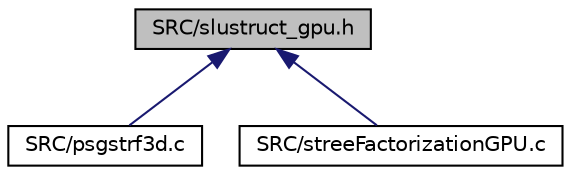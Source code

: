 digraph "SRC/slustruct_gpu.h"
{
 // LATEX_PDF_SIZE
  edge [fontname="Helvetica",fontsize="10",labelfontname="Helvetica",labelfontsize="10"];
  node [fontname="Helvetica",fontsize="10",shape=record];
  Node1 [label="SRC/slustruct_gpu.h",height=0.2,width=0.4,color="black", fillcolor="grey75", style="filled", fontcolor="black",tooltip="Descriptions and declarations for structures used in GPU."];
  Node1 -> Node2 [dir="back",color="midnightblue",fontsize="10",style="solid",fontname="Helvetica"];
  Node2 [label="SRC/psgstrf3d.c",height=0.2,width=0.4,color="black", fillcolor="white", style="filled",URL="$psgstrf3d_8c.html",tooltip="Performs LU factorization in 3D process grid."];
  Node1 -> Node3 [dir="back",color="midnightblue",fontsize="10",style="solid",fontname="Helvetica"];
  Node3 [label="SRC/streeFactorizationGPU.c",height=0.2,width=0.4,color="black", fillcolor="white", style="filled",URL="$streeFactorizationGPU_8c.html",tooltip="Factorization routines for the subtree using 2D process grid, with GPUs."];
}
